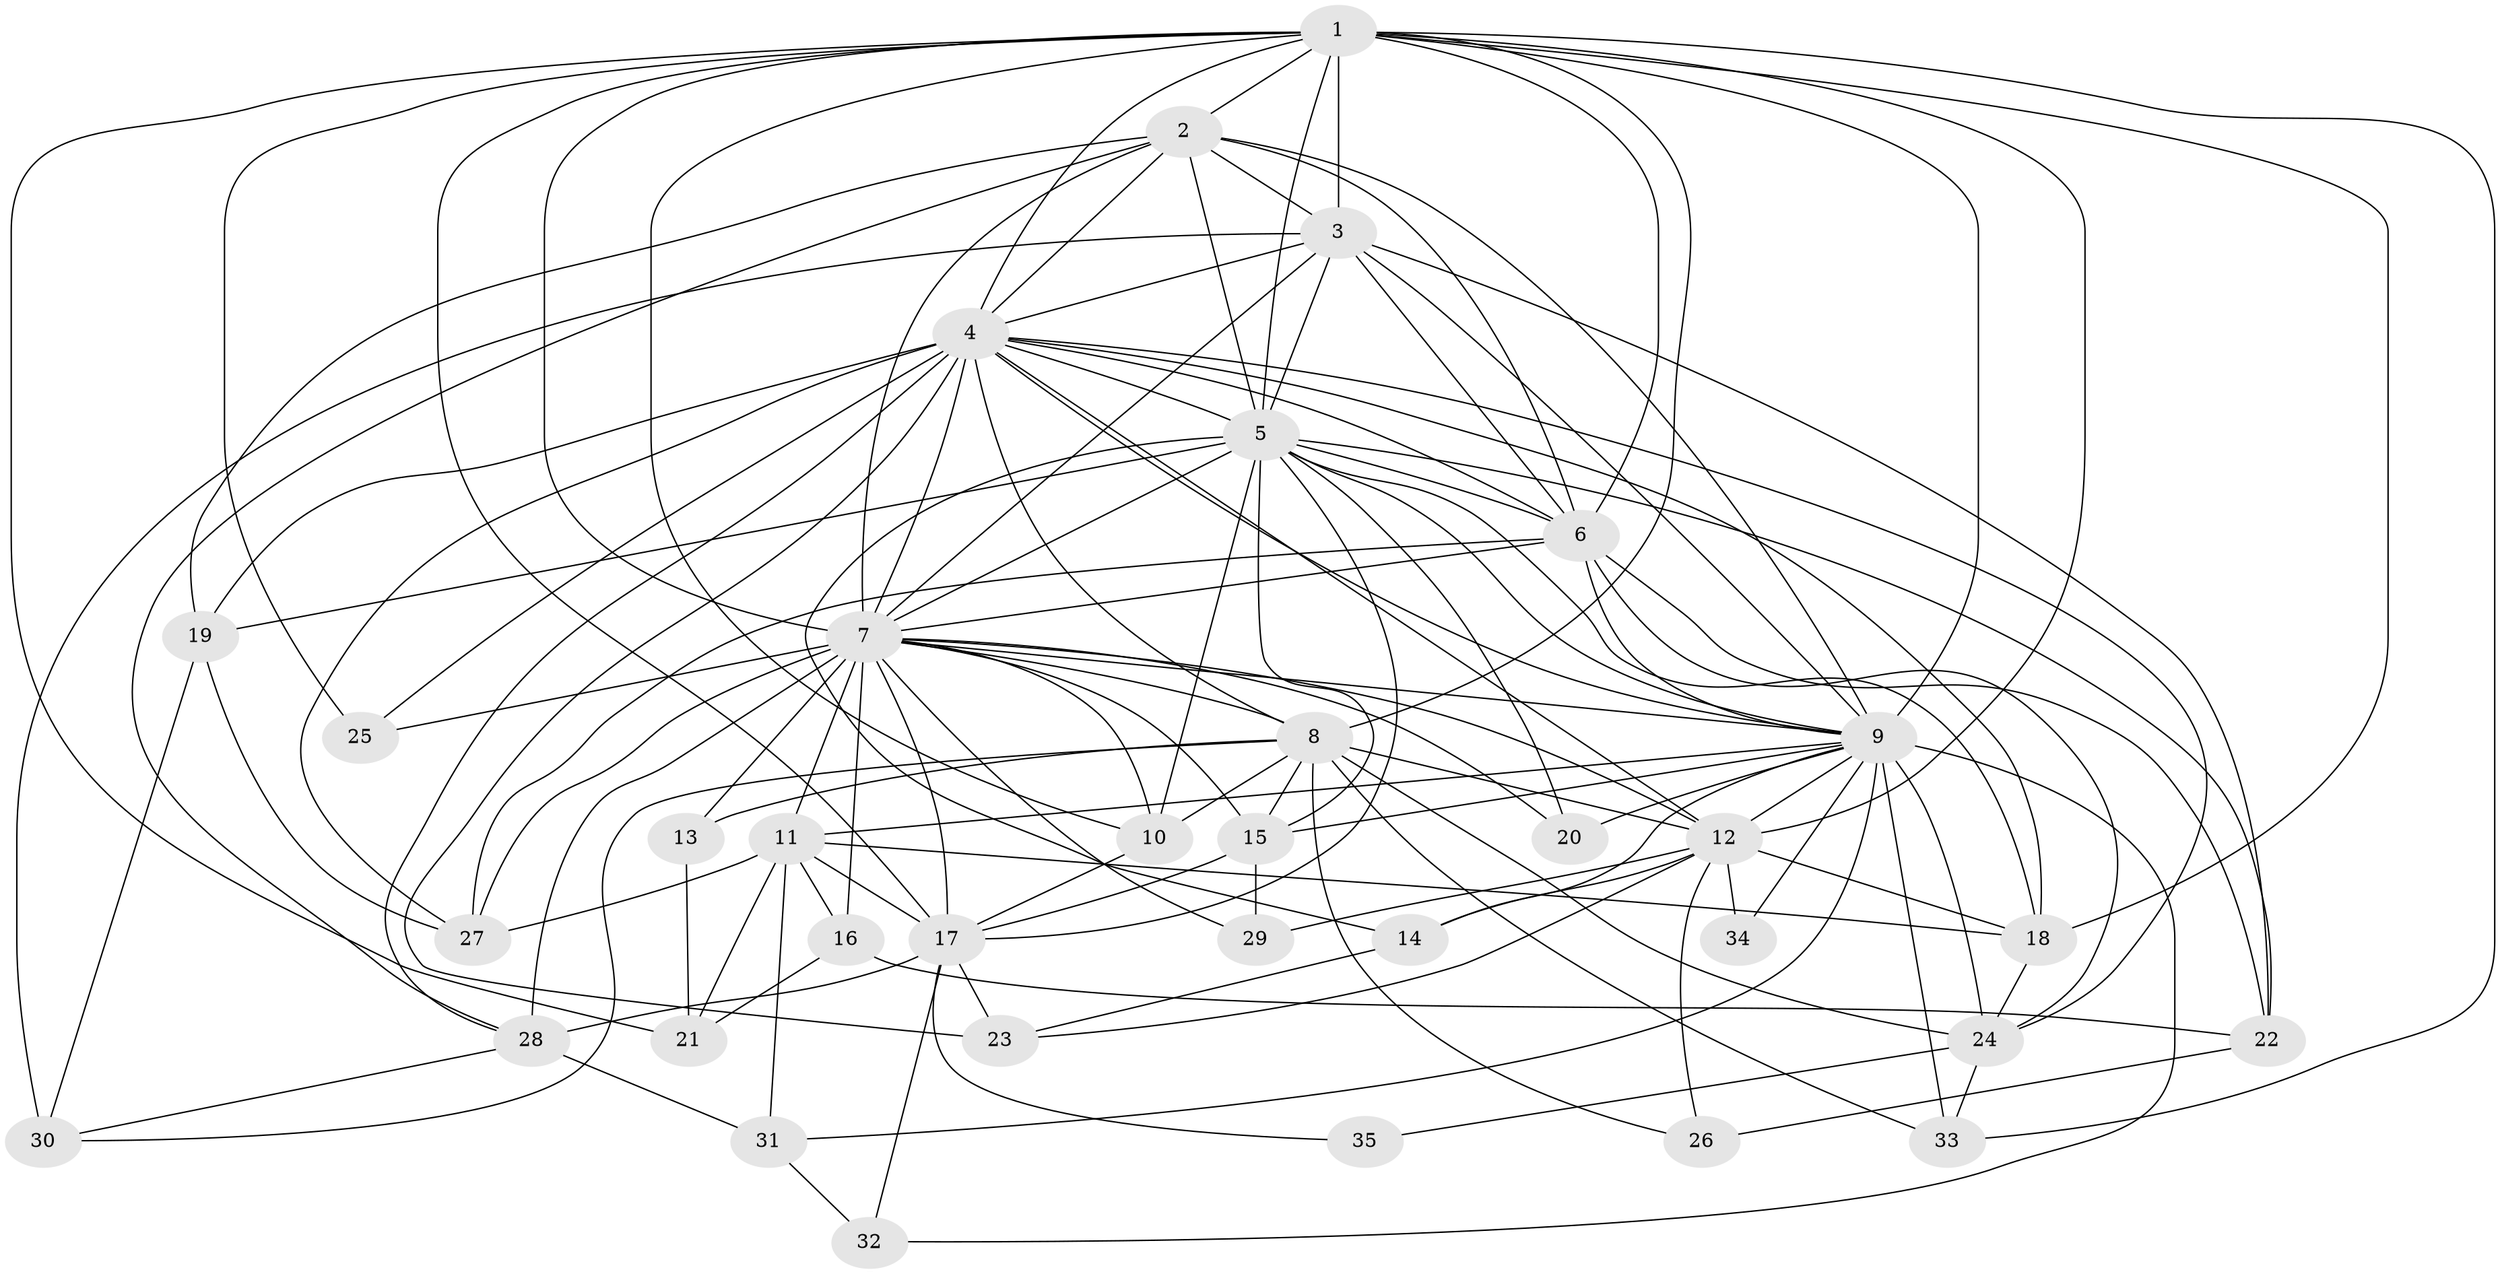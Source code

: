 // original degree distribution, {25: 0.017241379310344827, 14: 0.008620689655172414, 16: 0.008620689655172414, 28: 0.008620689655172414, 30: 0.008620689655172414, 19: 0.008620689655172414, 17: 0.017241379310344827, 23: 0.008620689655172414, 3: 0.2413793103448276, 6: 0.02586206896551724, 5: 0.0603448275862069, 2: 0.5258620689655172, 8: 0.008620689655172414, 4: 0.034482758620689655, 10: 0.008620689655172414, 7: 0.008620689655172414}
// Generated by graph-tools (version 1.1) at 2025/49/03/04/25 22:49:23]
// undirected, 35 vertices, 123 edges
graph export_dot {
  node [color=gray90,style=filled];
  1;
  2;
  3;
  4;
  5;
  6;
  7;
  8;
  9;
  10;
  11;
  12;
  13;
  14;
  15;
  16;
  17;
  18;
  19;
  20;
  21;
  22;
  23;
  24;
  25;
  26;
  27;
  28;
  29;
  30;
  31;
  32;
  33;
  34;
  35;
  1 -- 2 [weight=3.0];
  1 -- 3 [weight=3.0];
  1 -- 4 [weight=6.0];
  1 -- 5 [weight=4.0];
  1 -- 6 [weight=3.0];
  1 -- 7 [weight=7.0];
  1 -- 8 [weight=1.0];
  1 -- 9 [weight=12.0];
  1 -- 10 [weight=1.0];
  1 -- 12 [weight=12.0];
  1 -- 17 [weight=7.0];
  1 -- 18 [weight=1.0];
  1 -- 21 [weight=1.0];
  1 -- 25 [weight=2.0];
  1 -- 33 [weight=1.0];
  2 -- 3 [weight=1.0];
  2 -- 4 [weight=1.0];
  2 -- 5 [weight=1.0];
  2 -- 6 [weight=1.0];
  2 -- 7 [weight=3.0];
  2 -- 9 [weight=2.0];
  2 -- 19 [weight=1.0];
  2 -- 28 [weight=1.0];
  3 -- 4 [weight=2.0];
  3 -- 5 [weight=1.0];
  3 -- 6 [weight=1.0];
  3 -- 7 [weight=3.0];
  3 -- 9 [weight=1.0];
  3 -- 22 [weight=1.0];
  3 -- 30 [weight=4.0];
  4 -- 5 [weight=1.0];
  4 -- 6 [weight=1.0];
  4 -- 7 [weight=2.0];
  4 -- 8 [weight=1.0];
  4 -- 9 [weight=1.0];
  4 -- 12 [weight=4.0];
  4 -- 18 [weight=3.0];
  4 -- 19 [weight=1.0];
  4 -- 23 [weight=5.0];
  4 -- 24 [weight=1.0];
  4 -- 25 [weight=1.0];
  4 -- 27 [weight=1.0];
  4 -- 28 [weight=1.0];
  5 -- 6 [weight=1.0];
  5 -- 7 [weight=2.0];
  5 -- 9 [weight=1.0];
  5 -- 10 [weight=1.0];
  5 -- 14 [weight=1.0];
  5 -- 15 [weight=1.0];
  5 -- 17 [weight=1.0];
  5 -- 18 [weight=1.0];
  5 -- 19 [weight=1.0];
  5 -- 20 [weight=1.0];
  5 -- 22 [weight=1.0];
  6 -- 7 [weight=3.0];
  6 -- 9 [weight=1.0];
  6 -- 22 [weight=1.0];
  6 -- 24 [weight=1.0];
  6 -- 27 [weight=4.0];
  7 -- 8 [weight=1.0];
  7 -- 9 [weight=2.0];
  7 -- 10 [weight=1.0];
  7 -- 11 [weight=1.0];
  7 -- 12 [weight=1.0];
  7 -- 13 [weight=2.0];
  7 -- 15 [weight=1.0];
  7 -- 16 [weight=3.0];
  7 -- 17 [weight=1.0];
  7 -- 20 [weight=1.0];
  7 -- 25 [weight=1.0];
  7 -- 27 [weight=1.0];
  7 -- 28 [weight=1.0];
  7 -- 29 [weight=1.0];
  8 -- 10 [weight=1.0];
  8 -- 12 [weight=1.0];
  8 -- 13 [weight=1.0];
  8 -- 15 [weight=1.0];
  8 -- 24 [weight=1.0];
  8 -- 26 [weight=1.0];
  8 -- 30 [weight=1.0];
  8 -- 33 [weight=1.0];
  9 -- 11 [weight=1.0];
  9 -- 12 [weight=1.0];
  9 -- 14 [weight=1.0];
  9 -- 15 [weight=1.0];
  9 -- 20 [weight=1.0];
  9 -- 24 [weight=1.0];
  9 -- 31 [weight=1.0];
  9 -- 32 [weight=1.0];
  9 -- 33 [weight=1.0];
  9 -- 34 [weight=1.0];
  10 -- 17 [weight=1.0];
  11 -- 16 [weight=1.0];
  11 -- 17 [weight=1.0];
  11 -- 18 [weight=2.0];
  11 -- 21 [weight=1.0];
  11 -- 27 [weight=1.0];
  11 -- 31 [weight=1.0];
  12 -- 14 [weight=2.0];
  12 -- 18 [weight=1.0];
  12 -- 23 [weight=2.0];
  12 -- 26 [weight=1.0];
  12 -- 29 [weight=1.0];
  12 -- 34 [weight=1.0];
  13 -- 21 [weight=1.0];
  14 -- 23 [weight=1.0];
  15 -- 17 [weight=1.0];
  15 -- 29 [weight=1.0];
  16 -- 21 [weight=1.0];
  16 -- 22 [weight=1.0];
  17 -- 23 [weight=1.0];
  17 -- 28 [weight=1.0];
  17 -- 32 [weight=1.0];
  17 -- 35 [weight=1.0];
  18 -- 24 [weight=1.0];
  19 -- 27 [weight=1.0];
  19 -- 30 [weight=2.0];
  22 -- 26 [weight=2.0];
  24 -- 33 [weight=1.0];
  24 -- 35 [weight=1.0];
  28 -- 30 [weight=1.0];
  28 -- 31 [weight=2.0];
  31 -- 32 [weight=1.0];
}
